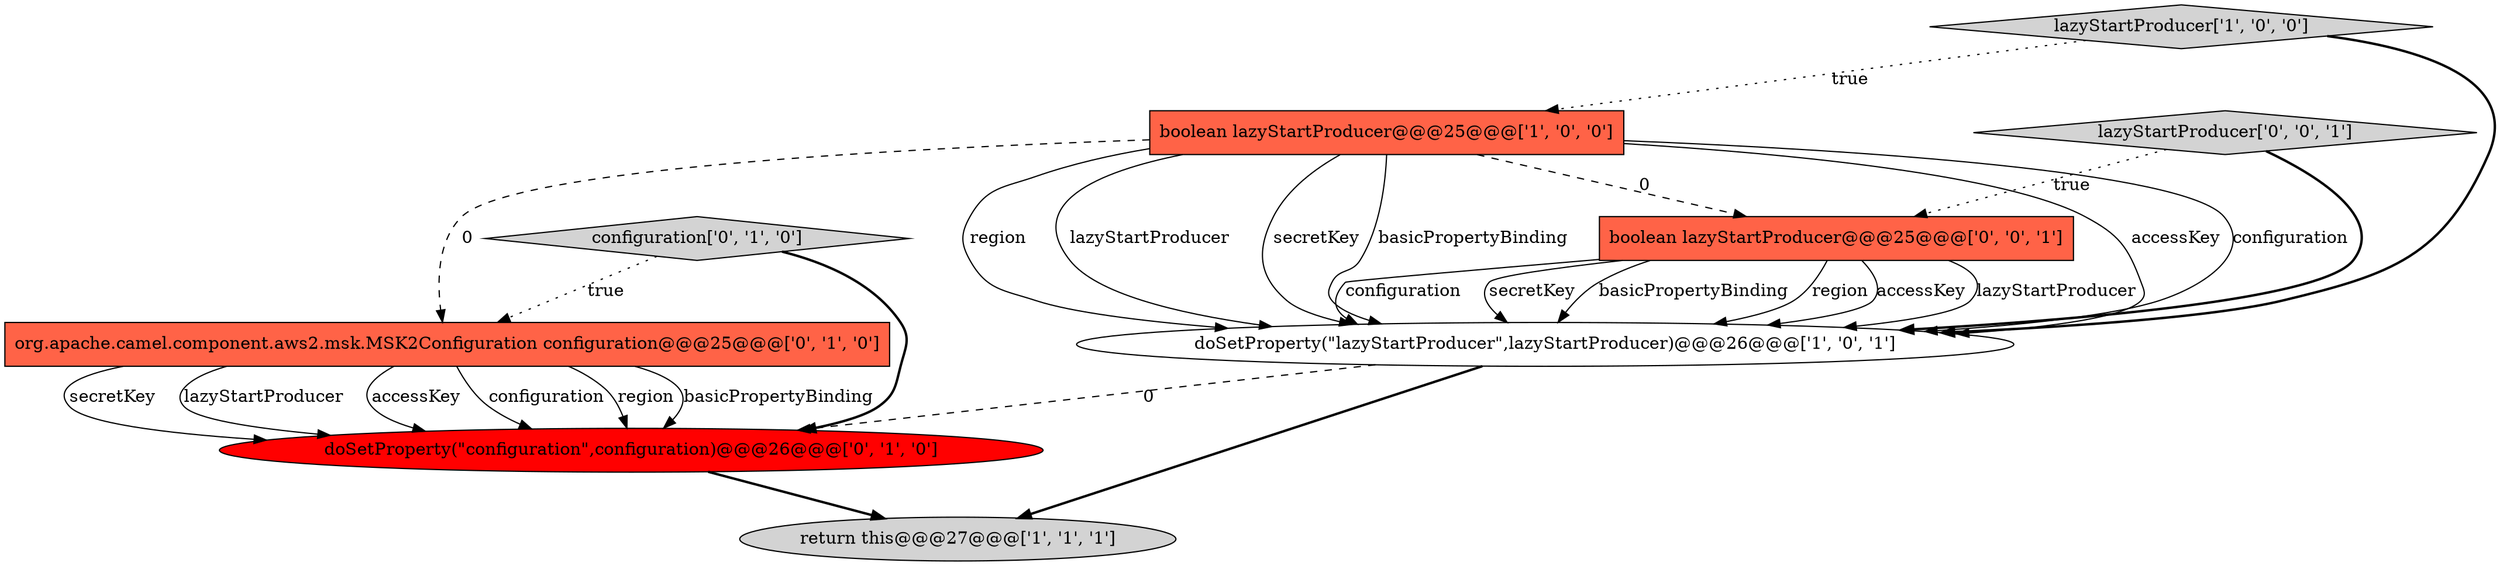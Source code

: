 digraph {
1 [style = filled, label = "return this@@@27@@@['1', '1', '1']", fillcolor = lightgray, shape = ellipse image = "AAA0AAABBB1BBB"];
7 [style = filled, label = "lazyStartProducer['0', '0', '1']", fillcolor = lightgray, shape = diamond image = "AAA0AAABBB3BBB"];
5 [style = filled, label = "org.apache.camel.component.aws2.msk.MSK2Configuration configuration@@@25@@@['0', '1', '0']", fillcolor = tomato, shape = box image = "AAA1AAABBB2BBB"];
8 [style = filled, label = "boolean lazyStartProducer@@@25@@@['0', '0', '1']", fillcolor = tomato, shape = box image = "AAA0AAABBB3BBB"];
6 [style = filled, label = "configuration['0', '1', '0']", fillcolor = lightgray, shape = diamond image = "AAA0AAABBB2BBB"];
0 [style = filled, label = "boolean lazyStartProducer@@@25@@@['1', '0', '0']", fillcolor = tomato, shape = box image = "AAA1AAABBB1BBB"];
3 [style = filled, label = "doSetProperty(\"lazyStartProducer\",lazyStartProducer)@@@26@@@['1', '0', '1']", fillcolor = white, shape = ellipse image = "AAA0AAABBB1BBB"];
2 [style = filled, label = "lazyStartProducer['1', '0', '0']", fillcolor = lightgray, shape = diamond image = "AAA0AAABBB1BBB"];
4 [style = filled, label = "doSetProperty(\"configuration\",configuration)@@@26@@@['0', '1', '0']", fillcolor = red, shape = ellipse image = "AAA1AAABBB2BBB"];
0->3 [style = solid, label="region"];
2->0 [style = dotted, label="true"];
5->4 [style = solid, label="secretKey"];
3->1 [style = bold, label=""];
0->5 [style = dashed, label="0"];
0->3 [style = solid, label="lazyStartProducer"];
2->3 [style = bold, label=""];
5->4 [style = solid, label="lazyStartProducer"];
5->4 [style = solid, label="accessKey"];
3->4 [style = dashed, label="0"];
8->3 [style = solid, label="region"];
7->3 [style = bold, label=""];
0->3 [style = solid, label="secretKey"];
8->3 [style = solid, label="accessKey"];
5->4 [style = solid, label="configuration"];
8->3 [style = solid, label="lazyStartProducer"];
6->4 [style = bold, label=""];
8->3 [style = solid, label="configuration"];
0->3 [style = solid, label="basicPropertyBinding"];
0->3 [style = solid, label="accessKey"];
0->8 [style = dashed, label="0"];
5->4 [style = solid, label="region"];
5->4 [style = solid, label="basicPropertyBinding"];
8->3 [style = solid, label="secretKey"];
4->1 [style = bold, label=""];
7->8 [style = dotted, label="true"];
0->3 [style = solid, label="configuration"];
8->3 [style = solid, label="basicPropertyBinding"];
6->5 [style = dotted, label="true"];
}
